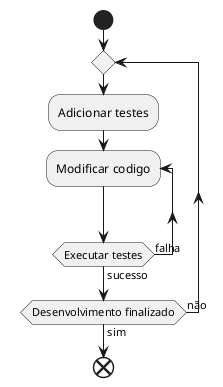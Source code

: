 @startuml tdd
skinparam backgroundcolor transparent
start
repeat
    :Adicionar testes;
    repeat :Modificar codigo;
    repeat while (Executar testes) is (falha) not (sucesso)
repeat while (Desenvolvimento finalizado) is (não) not (sim)
end

@enduml